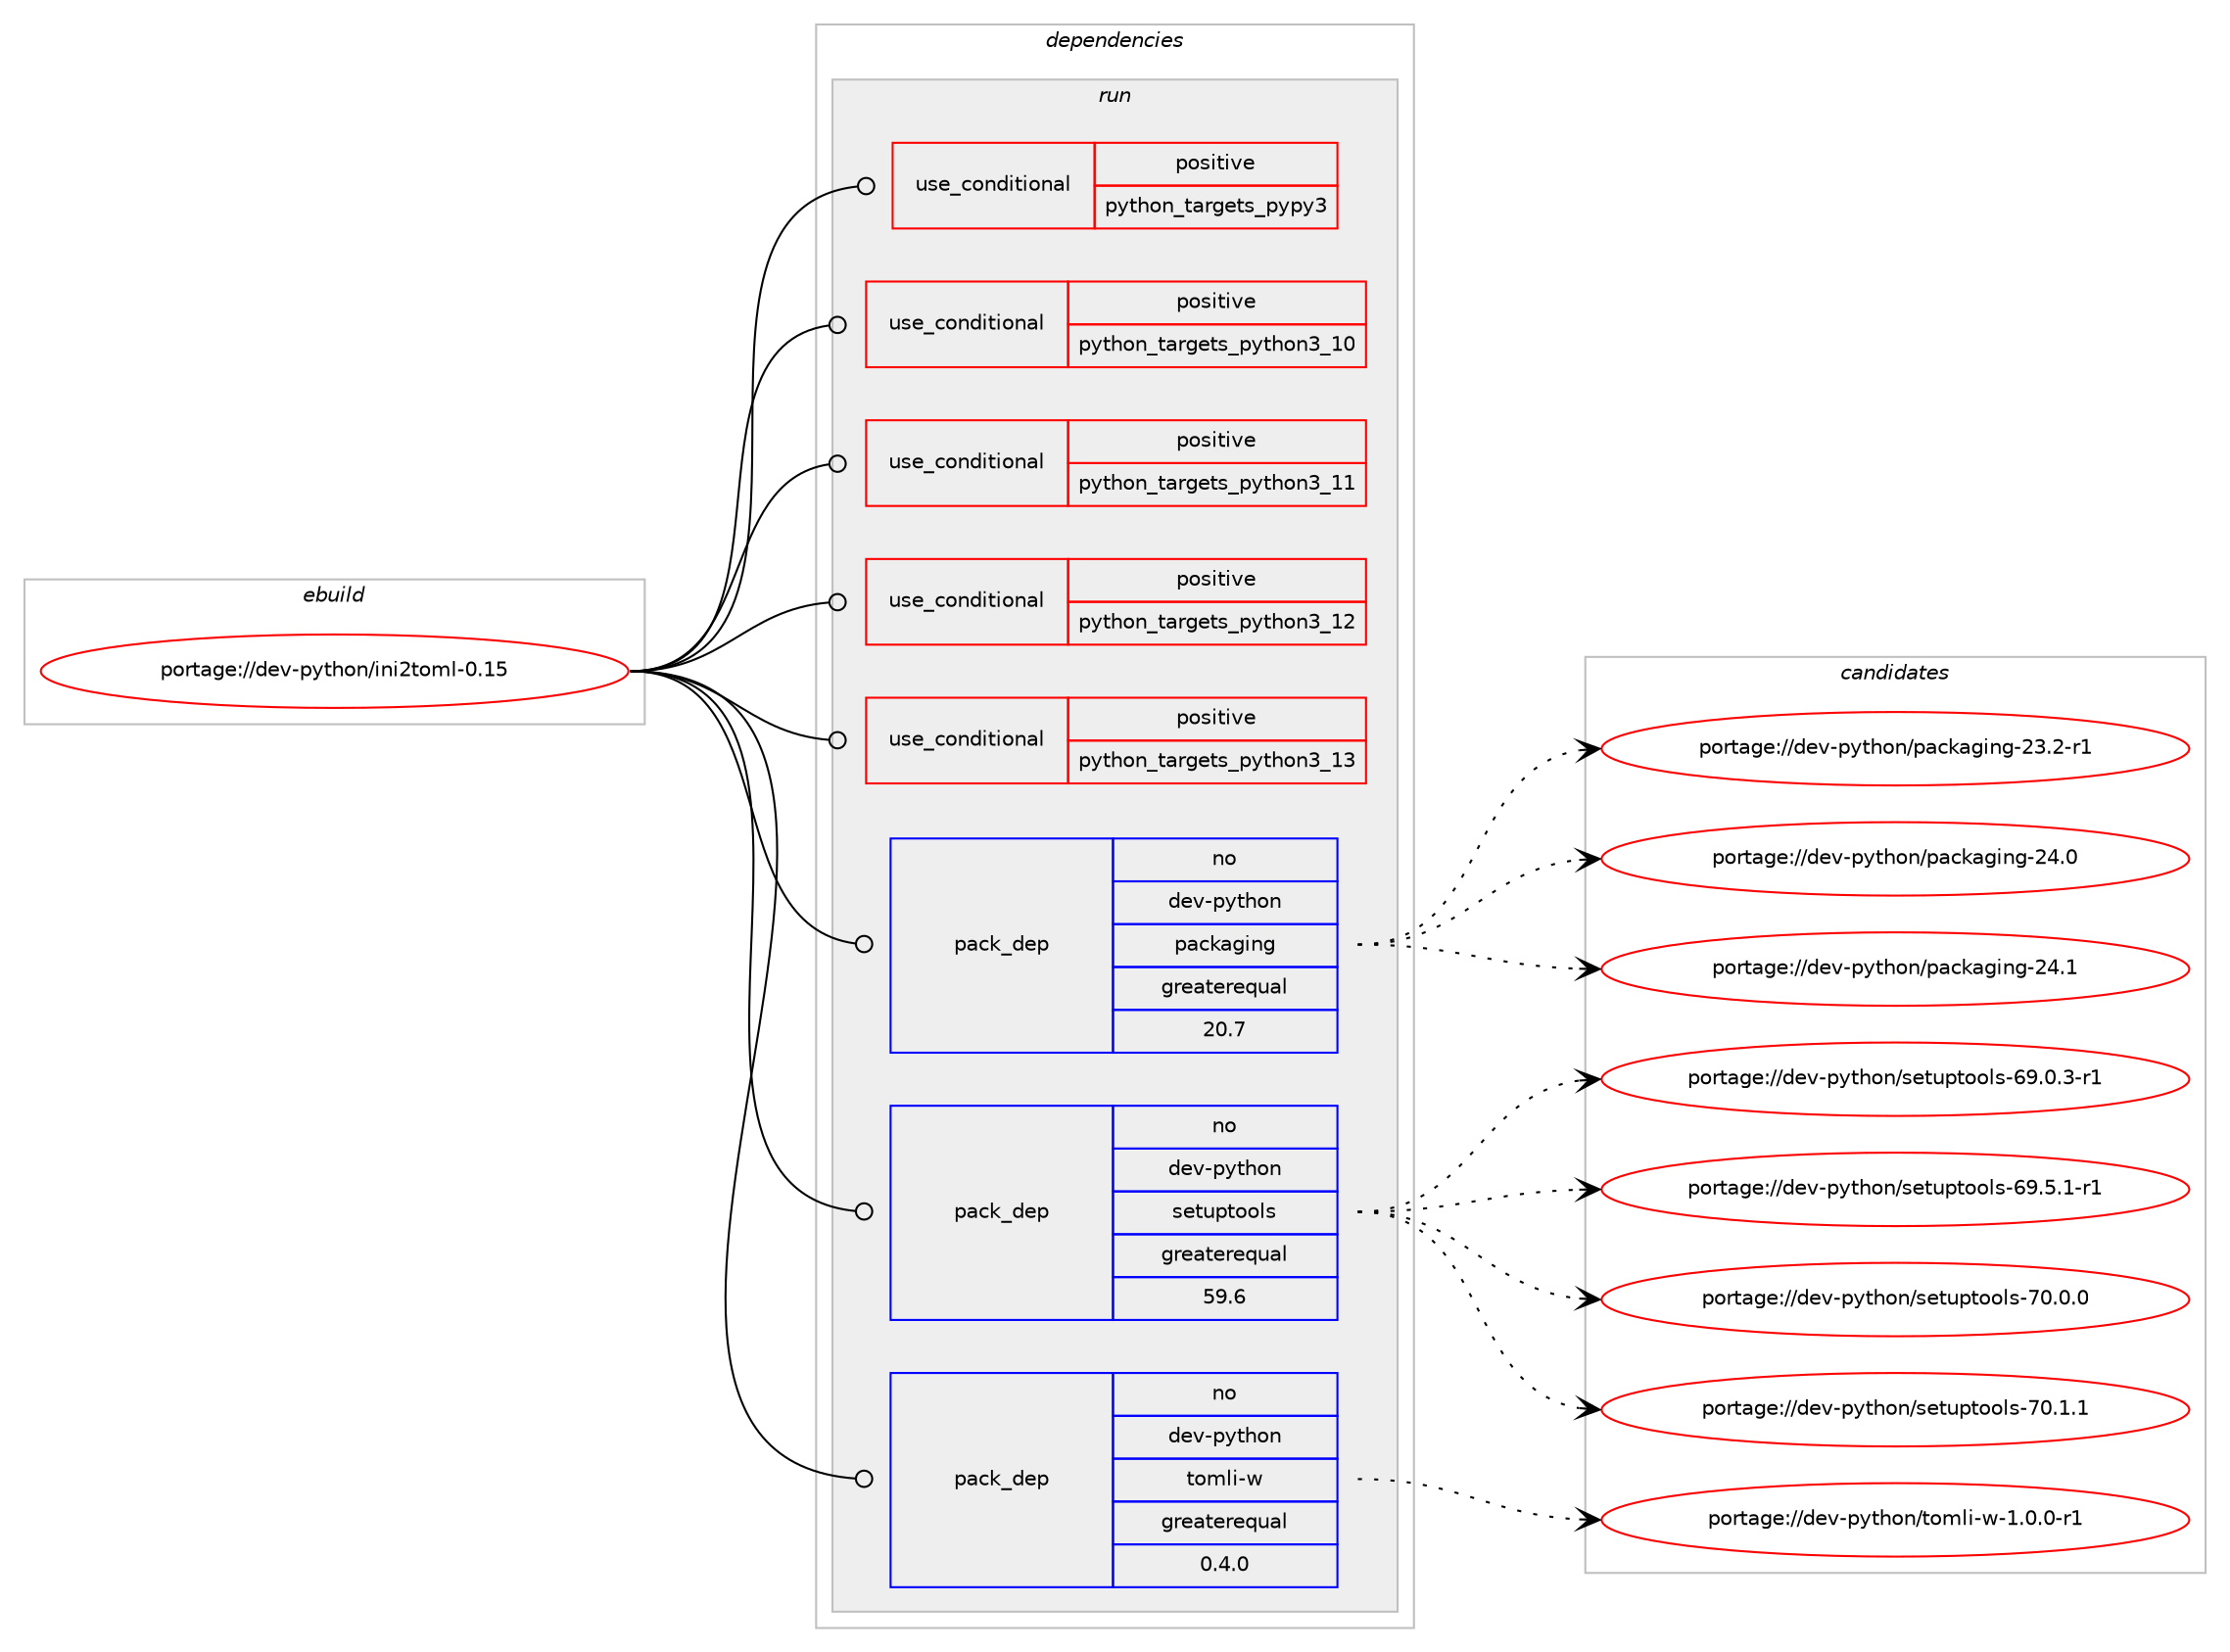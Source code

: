 digraph prolog {

# *************
# Graph options
# *************

newrank=true;
concentrate=true;
compound=true;
graph [rankdir=LR,fontname=Helvetica,fontsize=10,ranksep=1.5];#, ranksep=2.5, nodesep=0.2];
edge  [arrowhead=vee];
node  [fontname=Helvetica,fontsize=10];

# **********
# The ebuild
# **********

subgraph cluster_leftcol {
color=gray;
rank=same;
label=<<i>ebuild</i>>;
id [label="portage://dev-python/ini2toml-0.15", color=red, width=4, href="../dev-python/ini2toml-0.15.svg"];
}

# ****************
# The dependencies
# ****************

subgraph cluster_midcol {
color=gray;
label=<<i>dependencies</i>>;
subgraph cluster_compile {
fillcolor="#eeeeee";
style=filled;
label=<<i>compile</i>>;
}
subgraph cluster_compileandrun {
fillcolor="#eeeeee";
style=filled;
label=<<i>compile and run</i>>;
}
subgraph cluster_run {
fillcolor="#eeeeee";
style=filled;
label=<<i>run</i>>;
subgraph cond32695 {
dependency74494 [label=<<TABLE BORDER="0" CELLBORDER="1" CELLSPACING="0" CELLPADDING="4"><TR><TD ROWSPAN="3" CELLPADDING="10">use_conditional</TD></TR><TR><TD>positive</TD></TR><TR><TD>python_targets_pypy3</TD></TR></TABLE>>, shape=none, color=red];
# *** BEGIN UNKNOWN DEPENDENCY TYPE (TODO) ***
# dependency74494 -> package_dependency(portage://dev-python/ini2toml-0.15,run,no,dev-python,pypy3,none,[,,],any_same_slot,[])
# *** END UNKNOWN DEPENDENCY TYPE (TODO) ***

}
id:e -> dependency74494:w [weight=20,style="solid",arrowhead="odot"];
subgraph cond32696 {
dependency74495 [label=<<TABLE BORDER="0" CELLBORDER="1" CELLSPACING="0" CELLPADDING="4"><TR><TD ROWSPAN="3" CELLPADDING="10">use_conditional</TD></TR><TR><TD>positive</TD></TR><TR><TD>python_targets_python3_10</TD></TR></TABLE>>, shape=none, color=red];
# *** BEGIN UNKNOWN DEPENDENCY TYPE (TODO) ***
# dependency74495 -> package_dependency(portage://dev-python/ini2toml-0.15,run,no,dev-lang,python,none,[,,],[slot(3.10)],[])
# *** END UNKNOWN DEPENDENCY TYPE (TODO) ***

}
id:e -> dependency74495:w [weight=20,style="solid",arrowhead="odot"];
subgraph cond32697 {
dependency74496 [label=<<TABLE BORDER="0" CELLBORDER="1" CELLSPACING="0" CELLPADDING="4"><TR><TD ROWSPAN="3" CELLPADDING="10">use_conditional</TD></TR><TR><TD>positive</TD></TR><TR><TD>python_targets_python3_11</TD></TR></TABLE>>, shape=none, color=red];
# *** BEGIN UNKNOWN DEPENDENCY TYPE (TODO) ***
# dependency74496 -> package_dependency(portage://dev-python/ini2toml-0.15,run,no,dev-lang,python,none,[,,],[slot(3.11)],[])
# *** END UNKNOWN DEPENDENCY TYPE (TODO) ***

}
id:e -> dependency74496:w [weight=20,style="solid",arrowhead="odot"];
subgraph cond32698 {
dependency74497 [label=<<TABLE BORDER="0" CELLBORDER="1" CELLSPACING="0" CELLPADDING="4"><TR><TD ROWSPAN="3" CELLPADDING="10">use_conditional</TD></TR><TR><TD>positive</TD></TR><TR><TD>python_targets_python3_12</TD></TR></TABLE>>, shape=none, color=red];
# *** BEGIN UNKNOWN DEPENDENCY TYPE (TODO) ***
# dependency74497 -> package_dependency(portage://dev-python/ini2toml-0.15,run,no,dev-lang,python,none,[,,],[slot(3.12)],[])
# *** END UNKNOWN DEPENDENCY TYPE (TODO) ***

}
id:e -> dependency74497:w [weight=20,style="solid",arrowhead="odot"];
subgraph cond32699 {
dependency74498 [label=<<TABLE BORDER="0" CELLBORDER="1" CELLSPACING="0" CELLPADDING="4"><TR><TD ROWSPAN="3" CELLPADDING="10">use_conditional</TD></TR><TR><TD>positive</TD></TR><TR><TD>python_targets_python3_13</TD></TR></TABLE>>, shape=none, color=red];
# *** BEGIN UNKNOWN DEPENDENCY TYPE (TODO) ***
# dependency74498 -> package_dependency(portage://dev-python/ini2toml-0.15,run,no,dev-lang,python,none,[,,],[slot(3.13)],[])
# *** END UNKNOWN DEPENDENCY TYPE (TODO) ***

}
id:e -> dependency74498:w [weight=20,style="solid",arrowhead="odot"];
subgraph pack40584 {
dependency74499 [label=<<TABLE BORDER="0" CELLBORDER="1" CELLSPACING="0" CELLPADDING="4" WIDTH="220"><TR><TD ROWSPAN="6" CELLPADDING="30">pack_dep</TD></TR><TR><TD WIDTH="110">no</TD></TR><TR><TD>dev-python</TD></TR><TR><TD>packaging</TD></TR><TR><TD>greaterequal</TD></TR><TR><TD>20.7</TD></TR></TABLE>>, shape=none, color=blue];
}
id:e -> dependency74499:w [weight=20,style="solid",arrowhead="odot"];
subgraph pack40585 {
dependency74500 [label=<<TABLE BORDER="0" CELLBORDER="1" CELLSPACING="0" CELLPADDING="4" WIDTH="220"><TR><TD ROWSPAN="6" CELLPADDING="30">pack_dep</TD></TR><TR><TD WIDTH="110">no</TD></TR><TR><TD>dev-python</TD></TR><TR><TD>setuptools</TD></TR><TR><TD>greaterequal</TD></TR><TR><TD>59.6</TD></TR></TABLE>>, shape=none, color=blue];
}
id:e -> dependency74500:w [weight=20,style="solid",arrowhead="odot"];
subgraph pack40586 {
dependency74501 [label=<<TABLE BORDER="0" CELLBORDER="1" CELLSPACING="0" CELLPADDING="4" WIDTH="220"><TR><TD ROWSPAN="6" CELLPADDING="30">pack_dep</TD></TR><TR><TD WIDTH="110">no</TD></TR><TR><TD>dev-python</TD></TR><TR><TD>tomli-w</TD></TR><TR><TD>greaterequal</TD></TR><TR><TD>0.4.0</TD></TR></TABLE>>, shape=none, color=blue];
}
id:e -> dependency74501:w [weight=20,style="solid",arrowhead="odot"];
}
}

# **************
# The candidates
# **************

subgraph cluster_choices {
rank=same;
color=gray;
label=<<i>candidates</i>>;

subgraph choice40584 {
color=black;
nodesep=1;
choice100101118451121211161041111104711297991079710310511010345505146504511449 [label="portage://dev-python/packaging-23.2-r1", color=red, width=4,href="../dev-python/packaging-23.2-r1.svg"];
choice10010111845112121116104111110471129799107971031051101034550524648 [label="portage://dev-python/packaging-24.0", color=red, width=4,href="../dev-python/packaging-24.0.svg"];
choice10010111845112121116104111110471129799107971031051101034550524649 [label="portage://dev-python/packaging-24.1", color=red, width=4,href="../dev-python/packaging-24.1.svg"];
dependency74499:e -> choice100101118451121211161041111104711297991079710310511010345505146504511449:w [style=dotted,weight="100"];
dependency74499:e -> choice10010111845112121116104111110471129799107971031051101034550524648:w [style=dotted,weight="100"];
dependency74499:e -> choice10010111845112121116104111110471129799107971031051101034550524649:w [style=dotted,weight="100"];
}
subgraph choice40585 {
color=black;
nodesep=1;
choice1001011184511212111610411111047115101116117112116111111108115455457464846514511449 [label="portage://dev-python/setuptools-69.0.3-r1", color=red, width=4,href="../dev-python/setuptools-69.0.3-r1.svg"];
choice1001011184511212111610411111047115101116117112116111111108115455457465346494511449 [label="portage://dev-python/setuptools-69.5.1-r1", color=red, width=4,href="../dev-python/setuptools-69.5.1-r1.svg"];
choice100101118451121211161041111104711510111611711211611111110811545554846484648 [label="portage://dev-python/setuptools-70.0.0", color=red, width=4,href="../dev-python/setuptools-70.0.0.svg"];
choice100101118451121211161041111104711510111611711211611111110811545554846494649 [label="portage://dev-python/setuptools-70.1.1", color=red, width=4,href="../dev-python/setuptools-70.1.1.svg"];
dependency74500:e -> choice1001011184511212111610411111047115101116117112116111111108115455457464846514511449:w [style=dotted,weight="100"];
dependency74500:e -> choice1001011184511212111610411111047115101116117112116111111108115455457465346494511449:w [style=dotted,weight="100"];
dependency74500:e -> choice100101118451121211161041111104711510111611711211611111110811545554846484648:w [style=dotted,weight="100"];
dependency74500:e -> choice100101118451121211161041111104711510111611711211611111110811545554846494649:w [style=dotted,weight="100"];
}
subgraph choice40586 {
color=black;
nodesep=1;
choice1001011184511212111610411111047116111109108105451194549464846484511449 [label="portage://dev-python/tomli-w-1.0.0-r1", color=red, width=4,href="../dev-python/tomli-w-1.0.0-r1.svg"];
dependency74501:e -> choice1001011184511212111610411111047116111109108105451194549464846484511449:w [style=dotted,weight="100"];
}
}

}
